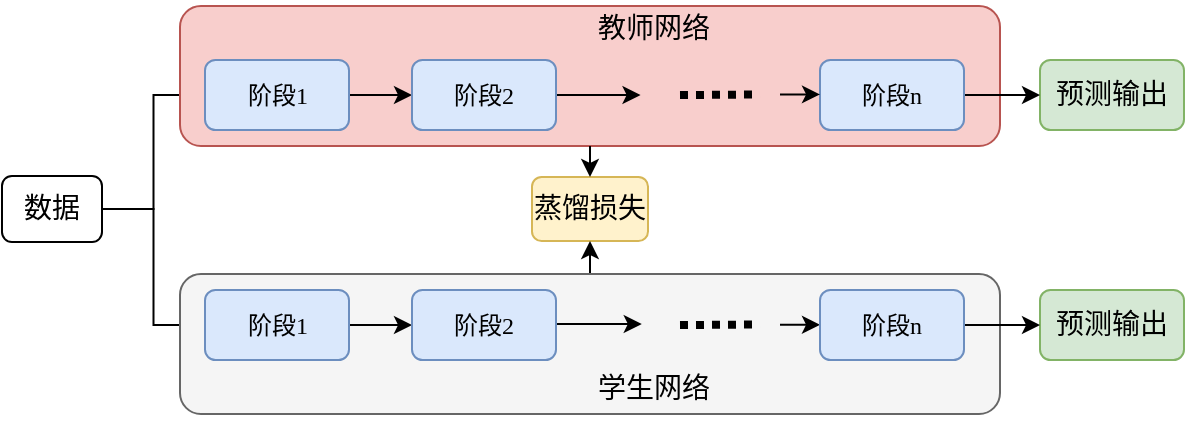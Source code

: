 <mxfile version="24.1.0" type="github">
  <diagram name="第 1 页" id="Zz-yE3sN_qA-QzTztnrS">
    <mxGraphModel dx="711" dy="390" grid="1" gridSize="10" guides="1" tooltips="1" connect="1" arrows="1" fold="1" page="1" pageScale="1" pageWidth="827" pageHeight="1169" background="#ffffff" math="1" shadow="0">
      <root>
        <mxCell id="0" />
        <mxCell id="1" parent="0" />
        <mxCell id="IohvMyqaD4Y5VaiA8dAe-308" style="edgeStyle=orthogonalEdgeStyle;rounded=0;orthogonalLoop=1;jettySize=auto;html=1;entryX=0;entryY=0.5;entryDx=0;entryDy=0;" parent="1" source="IohvMyqaD4Y5VaiA8dAe-304" target="IohvMyqaD4Y5VaiA8dAe-306" edge="1">
          <mxGeometry relative="1" as="geometry" />
        </mxCell>
        <mxCell id="IohvMyqaD4Y5VaiA8dAe-310" style="edgeStyle=orthogonalEdgeStyle;rounded=0;orthogonalLoop=1;jettySize=auto;html=1;entryX=0;entryY=0.5;entryDx=0;entryDy=0;" parent="1" source="IohvMyqaD4Y5VaiA8dAe-304" target="IohvMyqaD4Y5VaiA8dAe-307" edge="1">
          <mxGeometry relative="1" as="geometry" />
        </mxCell>
        <mxCell id="IohvMyqaD4Y5VaiA8dAe-304" value="&lt;font style=&quot;font-size: 14px;&quot; face=&quot;宋体&quot;&gt;数据&lt;/font&gt;" style="rounded=1;whiteSpace=wrap;html=1;" parent="1" vertex="1">
          <mxGeometry x="21" y="137" width="50" height="33" as="geometry" />
        </mxCell>
        <mxCell id="iPTnCJ0v0ftrhCCmZKQR-19" value="&lt;font style=&quot;font-size: 14px;&quot; face=&quot;宋体&quot;&gt;蒸馏损失&lt;/font&gt;" style="rounded=1;whiteSpace=wrap;html=1;fillColor=#fff2cc;strokeColor=#d6b656;" parent="1" vertex="1">
          <mxGeometry x="286" y="137.5" width="58" height="32" as="geometry" />
        </mxCell>
        <mxCell id="iPTnCJ0v0ftrhCCmZKQR-31" value="" style="group" parent="1" vertex="1" connectable="0">
          <mxGeometry x="110" y="52" width="502" height="70" as="geometry" />
        </mxCell>
        <mxCell id="iPTnCJ0v0ftrhCCmZKQR-21" value="" style="rounded=1;whiteSpace=wrap;html=1;fillColor=#f8cecc;strokeColor=#b85450;" parent="iPTnCJ0v0ftrhCCmZKQR-31" vertex="1">
          <mxGeometry width="410" height="70" as="geometry" />
        </mxCell>
        <mxCell id="iPTnCJ0v0ftrhCCmZKQR-3" style="edgeStyle=orthogonalEdgeStyle;rounded=0;orthogonalLoop=1;jettySize=auto;html=1;entryX=0;entryY=0.5;entryDx=0;entryDy=0;" parent="iPTnCJ0v0ftrhCCmZKQR-31" source="IohvMyqaD4Y5VaiA8dAe-306" target="iPTnCJ0v0ftrhCCmZKQR-1" edge="1">
          <mxGeometry relative="1" as="geometry" />
        </mxCell>
        <mxCell id="IohvMyqaD4Y5VaiA8dAe-306" value="&lt;font face=&quot;宋体&quot;&gt;阶段1&lt;/font&gt;" style="rounded=1;whiteSpace=wrap;html=1;fillColor=#dae8fc;strokeColor=#6c8ebf;" parent="iPTnCJ0v0ftrhCCmZKQR-31" vertex="1">
          <mxGeometry x="12.5" y="27" width="72" height="35" as="geometry" />
        </mxCell>
        <mxCell id="IohvMyqaD4Y5VaiA8dAe-312" value="&lt;font style=&quot;font-size: 14px;&quot; face=&quot;宋体&quot;&gt;预测输出&lt;/font&gt;" style="rounded=1;whiteSpace=wrap;html=1;fillColor=#d5e8d4;strokeColor=#82b366;" parent="iPTnCJ0v0ftrhCCmZKQR-31" vertex="1">
          <mxGeometry x="430" y="27" width="72" height="35" as="geometry" />
        </mxCell>
        <mxCell id="iPTnCJ0v0ftrhCCmZKQR-8" style="edgeStyle=orthogonalEdgeStyle;rounded=0;orthogonalLoop=1;jettySize=auto;html=1;" parent="iPTnCJ0v0ftrhCCmZKQR-31" source="iPTnCJ0v0ftrhCCmZKQR-1" edge="1">
          <mxGeometry relative="1" as="geometry">
            <mxPoint x="230.275" y="44.5" as="targetPoint" />
          </mxGeometry>
        </mxCell>
        <mxCell id="iPTnCJ0v0ftrhCCmZKQR-1" value="&lt;font face=&quot;宋体&quot;&gt;阶段2&lt;/font&gt;" style="rounded=1;whiteSpace=wrap;html=1;fillColor=#dae8fc;strokeColor=#6c8ebf;" parent="iPTnCJ0v0ftrhCCmZKQR-31" vertex="1">
          <mxGeometry x="116" y="27" width="72" height="35" as="geometry" />
        </mxCell>
        <mxCell id="iPTnCJ0v0ftrhCCmZKQR-11" value="" style="endArrow=none;dashed=1;html=1;rounded=0;dashPattern=1 1;strokeWidth=4;" parent="iPTnCJ0v0ftrhCCmZKQR-31" edge="1">
          <mxGeometry width="50" height="50" relative="1" as="geometry">
            <mxPoint x="250" y="44.52" as="sourcePoint" />
            <mxPoint x="290" y="44.26" as="targetPoint" />
          </mxGeometry>
        </mxCell>
        <mxCell id="iPTnCJ0v0ftrhCCmZKQR-15" style="edgeStyle=orthogonalEdgeStyle;rounded=0;orthogonalLoop=1;jettySize=auto;html=1;entryX=0;entryY=0.5;entryDx=0;entryDy=0;" parent="iPTnCJ0v0ftrhCCmZKQR-31" source="iPTnCJ0v0ftrhCCmZKQR-13" target="IohvMyqaD4Y5VaiA8dAe-312" edge="1">
          <mxGeometry relative="1" as="geometry" />
        </mxCell>
        <mxCell id="iPTnCJ0v0ftrhCCmZKQR-13" value="&lt;font face=&quot;宋体&quot;&gt;阶段&lt;/font&gt;&lt;font face=&quot;Times New Roman&quot;&gt;n&lt;/font&gt;" style="rounded=1;whiteSpace=wrap;html=1;fillColor=#dae8fc;strokeColor=#6c8ebf;" parent="iPTnCJ0v0ftrhCCmZKQR-31" vertex="1">
          <mxGeometry x="320" y="27" width="72" height="35" as="geometry" />
        </mxCell>
        <mxCell id="iPTnCJ0v0ftrhCCmZKQR-26" style="edgeStyle=orthogonalEdgeStyle;rounded=0;orthogonalLoop=1;jettySize=auto;html=1;exitX=0;exitY=0.5;exitDx=0;exitDy=0;entryX=0;entryY=0.5;entryDx=0;entryDy=0;" parent="iPTnCJ0v0ftrhCCmZKQR-31" edge="1">
          <mxGeometry relative="1" as="geometry">
            <mxPoint x="320" y="44.81" as="targetPoint" />
            <mxPoint x="300" y="44.189" as="sourcePoint" />
          </mxGeometry>
        </mxCell>
        <mxCell id="pcCFYCymVSssoiQ5mhv4-30" value="&lt;font style=&quot;font-size: 14px;&quot; face=&quot;宋体&quot;&gt;教师网络&lt;/font&gt;" style="text;align=center;html=1;verticalAlign=middle;whiteSpace=wrap;rounded=1;strokeWidth=1;perimeterSpacing=10;" parent="iPTnCJ0v0ftrhCCmZKQR-31" vertex="1">
          <mxGeometry x="200" y="-3" width="74" height="30" as="geometry" />
        </mxCell>
        <mxCell id="iPTnCJ0v0ftrhCCmZKQR-33" style="edgeStyle=orthogonalEdgeStyle;rounded=0;orthogonalLoop=1;jettySize=auto;html=1;exitX=0.5;exitY=1;exitDx=0;exitDy=0;entryX=0.5;entryY=0;entryDx=0;entryDy=0;" parent="1" source="iPTnCJ0v0ftrhCCmZKQR-21" target="iPTnCJ0v0ftrhCCmZKQR-19" edge="1">
          <mxGeometry relative="1" as="geometry" />
        </mxCell>
        <mxCell id="iPTnCJ0v0ftrhCCmZKQR-34" style="edgeStyle=orthogonalEdgeStyle;rounded=0;orthogonalLoop=1;jettySize=auto;html=1;exitX=0.5;exitY=0;exitDx=0;exitDy=0;entryX=0.5;entryY=1;entryDx=0;entryDy=0;" parent="1" source="iPTnCJ0v0ftrhCCmZKQR-27" target="iPTnCJ0v0ftrhCCmZKQR-19" edge="1">
          <mxGeometry relative="1" as="geometry" />
        </mxCell>
        <mxCell id="iPTnCJ0v0ftrhCCmZKQR-27" value="" style="rounded=1;whiteSpace=wrap;html=1;fillColor=#f5f5f5;strokeColor=#666666;fontColor=#333333;" parent="1" vertex="1">
          <mxGeometry x="110" y="186" width="410" height="70" as="geometry" />
        </mxCell>
        <mxCell id="iPTnCJ0v0ftrhCCmZKQR-4" style="edgeStyle=orthogonalEdgeStyle;rounded=0;orthogonalLoop=1;jettySize=auto;html=1;entryX=0;entryY=0.5;entryDx=0;entryDy=0;" parent="1" source="IohvMyqaD4Y5VaiA8dAe-307" target="iPTnCJ0v0ftrhCCmZKQR-2" edge="1">
          <mxGeometry relative="1" as="geometry" />
        </mxCell>
        <mxCell id="IohvMyqaD4Y5VaiA8dAe-307" value="&lt;font style=&quot;font-size: 12px;&quot; face=&quot;宋体&quot;&gt;阶段1&lt;/font&gt;" style="rounded=1;whiteSpace=wrap;html=1;fillColor=#dae8fc;strokeColor=#6c8ebf;" parent="1" vertex="1">
          <mxGeometry x="122.5" y="194" width="72" height="35" as="geometry" />
        </mxCell>
        <mxCell id="IohvMyqaD4Y5VaiA8dAe-314" value="&lt;font style=&quot;font-size: 14px;&quot; face=&quot;宋体&quot;&gt;预测输出&lt;/font&gt;" style="rounded=1;whiteSpace=wrap;html=1;fillColor=#d5e8d4;strokeColor=#82b366;" parent="1" vertex="1">
          <mxGeometry x="540" y="194" width="72" height="35" as="geometry" />
        </mxCell>
        <mxCell id="iPTnCJ0v0ftrhCCmZKQR-10" style="edgeStyle=orthogonalEdgeStyle;rounded=0;orthogonalLoop=1;jettySize=auto;html=1;" parent="1" source="iPTnCJ0v0ftrhCCmZKQR-2" edge="1">
          <mxGeometry relative="1" as="geometry">
            <mxPoint x="340.881" y="211" as="targetPoint" />
          </mxGeometry>
        </mxCell>
        <mxCell id="iPTnCJ0v0ftrhCCmZKQR-2" value="&lt;font face=&quot;宋体&quot;&gt;阶段2&lt;/font&gt;" style="rounded=1;whiteSpace=wrap;html=1;fillColor=#dae8fc;strokeColor=#6c8ebf;" parent="1" vertex="1">
          <mxGeometry x="226" y="194" width="72" height="35" as="geometry" />
        </mxCell>
        <mxCell id="iPTnCJ0v0ftrhCCmZKQR-12" value="" style="endArrow=none;dashed=1;html=1;rounded=0;dashPattern=1 1;strokeWidth=4;" parent="1" edge="1">
          <mxGeometry width="50" height="50" relative="1" as="geometry">
            <mxPoint x="360" y="211.52" as="sourcePoint" />
            <mxPoint x="400" y="211.26" as="targetPoint" />
          </mxGeometry>
        </mxCell>
        <mxCell id="iPTnCJ0v0ftrhCCmZKQR-16" style="edgeStyle=orthogonalEdgeStyle;rounded=0;orthogonalLoop=1;jettySize=auto;html=1;" parent="1" source="iPTnCJ0v0ftrhCCmZKQR-14" target="IohvMyqaD4Y5VaiA8dAe-314" edge="1">
          <mxGeometry relative="1" as="geometry" />
        </mxCell>
        <mxCell id="iPTnCJ0v0ftrhCCmZKQR-18" style="edgeStyle=orthogonalEdgeStyle;rounded=0;orthogonalLoop=1;jettySize=auto;html=1;exitX=0;exitY=0.5;exitDx=0;exitDy=0;entryX=0;entryY=0.5;entryDx=0;entryDy=0;" parent="1" target="iPTnCJ0v0ftrhCCmZKQR-14" edge="1">
          <mxGeometry relative="1" as="geometry">
            <mxPoint x="410" y="211.379" as="sourcePoint" />
          </mxGeometry>
        </mxCell>
        <mxCell id="iPTnCJ0v0ftrhCCmZKQR-14" value="&lt;font face=&quot;宋体&quot;&gt;阶段&lt;/font&gt;&lt;font face=&quot;Times New Roman&quot;&gt;n&lt;/font&gt;" style="rounded=1;whiteSpace=wrap;html=1;fillColor=#dae8fc;strokeColor=#6c8ebf;" parent="1" vertex="1">
          <mxGeometry x="430" y="194" width="72" height="35" as="geometry" />
        </mxCell>
        <mxCell id="pcCFYCymVSssoiQ5mhv4-32" value="&lt;font style=&quot;font-size: 14px;&quot; face=&quot;宋体&quot;&gt;学生网络&lt;/font&gt;" style="text;align=center;html=1;verticalAlign=middle;whiteSpace=wrap;rounded=1;strokeWidth=1;perimeterSpacing=10;" parent="1" vertex="1">
          <mxGeometry x="310" y="229" width="74" height="30" as="geometry" />
        </mxCell>
      </root>
    </mxGraphModel>
  </diagram>
</mxfile>
